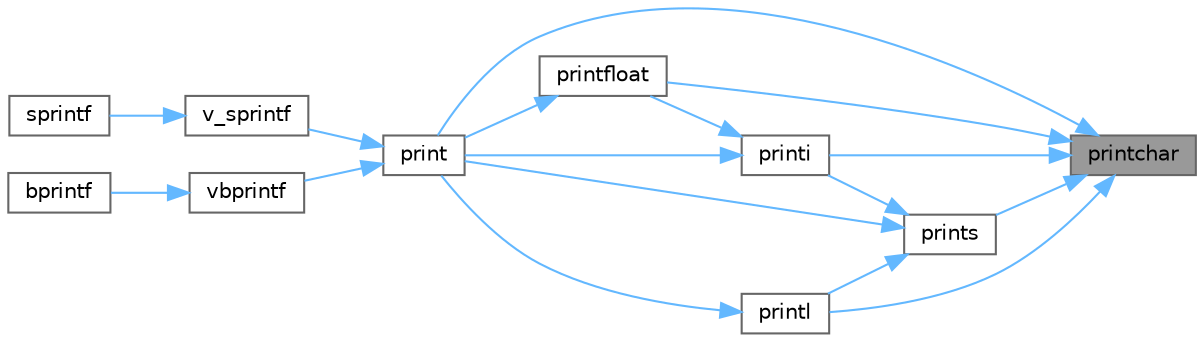 digraph "printchar"
{
 // INTERACTIVE_SVG=YES
 // LATEX_PDF_SIZE
  bgcolor="transparent";
  edge [fontname=Helvetica,fontsize=10,labelfontname=Helvetica,labelfontsize=10];
  node [fontname=Helvetica,fontsize=10,shape=box,height=0.2,width=0.4];
  rankdir="RL";
  Node1 [id="Node000001",label="printchar",height=0.2,width=0.4,color="gray40", fillcolor="grey60", style="filled", fontcolor="black",tooltip=" "];
  Node1 -> Node2 [id="edge1_Node000001_Node000002",dir="back",color="steelblue1",style="solid",tooltip=" "];
  Node2 [id="Node000002",label="print",height=0.2,width=0.4,color="grey40", fillcolor="white", style="filled",URL="$printf_8c.html#a5b328a8f32f082a641944307c97f9a34",tooltip=" "];
  Node2 -> Node3 [id="edge2_Node000002_Node000003",dir="back",color="steelblue1",style="solid",tooltip=" "];
  Node3 [id="Node000003",label="v_sprintf",height=0.2,width=0.4,color="grey40", fillcolor="white", style="filled",URL="$printf_8h.html#a89206cd7a5ee84d4340e223078709043",tooltip=" "];
  Node3 -> Node4 [id="edge3_Node000003_Node000004",dir="back",color="steelblue1",style="solid",tooltip=" "];
  Node4 [id="Node000004",label="sprintf",height=0.2,width=0.4,color="grey40", fillcolor="white", style="filled",URL="$printf_8h.html#a014f72d1eb635d44f4547d6153c9afd1",tooltip=" "];
  Node2 -> Node5 [id="edge4_Node000002_Node000005",dir="back",color="steelblue1",style="solid",tooltip=" "];
  Node5 [id="Node000005",label="vbprintf",height=0.2,width=0.4,color="grey40", fillcolor="white", style="filled",URL="$printf_8h.html#a65fa2c2b1fdeb49ee1d35b47be733d17",tooltip=" "];
  Node5 -> Node6 [id="edge5_Node000005_Node000006",dir="back",color="steelblue1",style="solid",tooltip=" "];
  Node6 [id="Node000006",label="bprintf",height=0.2,width=0.4,color="grey40", fillcolor="white", style="filled",URL="$printf_8h.html#a30e09ab10214b5e9b93f4c765f373649",tooltip=" "];
  Node1 -> Node7 [id="edge6_Node000001_Node000007",dir="back",color="steelblue1",style="solid",tooltip=" "];
  Node7 [id="Node000007",label="printfloat",height=0.2,width=0.4,color="grey40", fillcolor="white", style="filled",URL="$printf_8c.html#a2c37f08c54b3dc54d13030c62cba67a7",tooltip=" "];
  Node7 -> Node2 [id="edge7_Node000007_Node000002",dir="back",color="steelblue1",style="solid",tooltip=" "];
  Node1 -> Node8 [id="edge8_Node000001_Node000008",dir="back",color="steelblue1",style="solid",tooltip=" "];
  Node8 [id="Node000008",label="printi",height=0.2,width=0.4,color="grey40", fillcolor="white", style="filled",URL="$printf_8c.html#ad9c642f8af1fe47d03e648b146da3b8d",tooltip=" "];
  Node8 -> Node2 [id="edge9_Node000008_Node000002",dir="back",color="steelblue1",style="solid",tooltip=" "];
  Node8 -> Node7 [id="edge10_Node000008_Node000007",dir="back",color="steelblue1",style="solid",tooltip=" "];
  Node1 -> Node9 [id="edge11_Node000001_Node000009",dir="back",color="steelblue1",style="solid",tooltip=" "];
  Node9 [id="Node000009",label="printl",height=0.2,width=0.4,color="grey40", fillcolor="white", style="filled",URL="$printf_8c.html#a700fcb0af9d5d9311fe8a86380747db7",tooltip=" "];
  Node9 -> Node2 [id="edge12_Node000009_Node000002",dir="back",color="steelblue1",style="solid",tooltip=" "];
  Node1 -> Node10 [id="edge13_Node000001_Node000010",dir="back",color="steelblue1",style="solid",tooltip=" "];
  Node10 [id="Node000010",label="prints",height=0.2,width=0.4,color="grey40", fillcolor="white", style="filled",URL="$printf_8c.html#a6ce76a789a6153b7e1b16bc3a6969563",tooltip=" "];
  Node10 -> Node2 [id="edge14_Node000010_Node000002",dir="back",color="steelblue1",style="solid",tooltip=" "];
  Node10 -> Node8 [id="edge15_Node000010_Node000008",dir="back",color="steelblue1",style="solid",tooltip=" "];
  Node10 -> Node9 [id="edge16_Node000010_Node000009",dir="back",color="steelblue1",style="solid",tooltip=" "];
}
